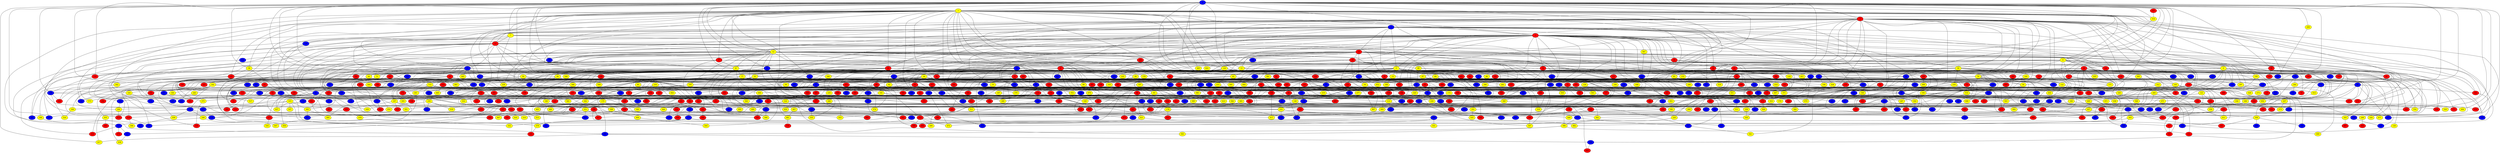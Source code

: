 graph {
0 [style = filled fillcolor = blue];
1 [style = filled fillcolor = yellow];
2 [style = filled fillcolor = red];
3 [style = filled fillcolor = red];
4 [style = filled fillcolor = blue];
5 [style = filled fillcolor = yellow];
6 [style = filled fillcolor = red];
7 [style = filled fillcolor = yellow];
8 [style = filled fillcolor = yellow];
9 [style = filled fillcolor = yellow];
10 [style = filled fillcolor = red];
11 [style = filled fillcolor = yellow];
12 [style = filled fillcolor = yellow];
13 [style = filled fillcolor = yellow];
14 [style = filled fillcolor = red];
15 [style = filled fillcolor = blue];
16 [style = filled fillcolor = red];
17 [style = filled fillcolor = red];
18 [style = filled fillcolor = red];
19 [style = filled fillcolor = blue];
20 [style = filled fillcolor = red];
21 [style = filled fillcolor = red];
22 [style = filled fillcolor = blue];
23 [style = filled fillcolor = red];
24 [style = filled fillcolor = red];
25 [style = filled fillcolor = yellow];
26 [style = filled fillcolor = yellow];
27 [style = filled fillcolor = blue];
28 [style = filled fillcolor = blue];
29 [style = filled fillcolor = red];
30 [style = filled fillcolor = yellow];
31 [style = filled fillcolor = blue];
32 [style = filled fillcolor = red];
33 [style = filled fillcolor = red];
34 [style = filled fillcolor = red];
35 [style = filled fillcolor = red];
36 [style = filled fillcolor = red];
37 [style = filled fillcolor = blue];
38 [style = filled fillcolor = yellow];
39 [style = filled fillcolor = yellow];
40 [style = filled fillcolor = red];
41 [style = filled fillcolor = yellow];
42 [style = filled fillcolor = blue];
43 [style = filled fillcolor = red];
44 [style = filled fillcolor = yellow];
45 [style = filled fillcolor = yellow];
46 [style = filled fillcolor = yellow];
47 [style = filled fillcolor = blue];
48 [style = filled fillcolor = blue];
49 [style = filled fillcolor = red];
50 [style = filled fillcolor = yellow];
51 [style = filled fillcolor = blue];
52 [style = filled fillcolor = red];
53 [style = filled fillcolor = blue];
54 [style = filled fillcolor = yellow];
55 [style = filled fillcolor = red];
56 [style = filled fillcolor = red];
57 [style = filled fillcolor = blue];
58 [style = filled fillcolor = yellow];
59 [style = filled fillcolor = yellow];
60 [style = filled fillcolor = yellow];
61 [style = filled fillcolor = red];
62 [style = filled fillcolor = red];
63 [style = filled fillcolor = yellow];
64 [style = filled fillcolor = blue];
65 [style = filled fillcolor = red];
66 [style = filled fillcolor = red];
67 [style = filled fillcolor = yellow];
68 [style = filled fillcolor = red];
69 [style = filled fillcolor = yellow];
70 [style = filled fillcolor = yellow];
71 [style = filled fillcolor = yellow];
72 [style = filled fillcolor = red];
73 [style = filled fillcolor = red];
74 [style = filled fillcolor = red];
75 [style = filled fillcolor = yellow];
76 [style = filled fillcolor = yellow];
77 [style = filled fillcolor = yellow];
78 [style = filled fillcolor = red];
79 [style = filled fillcolor = red];
80 [style = filled fillcolor = red];
81 [style = filled fillcolor = yellow];
82 [style = filled fillcolor = yellow];
83 [style = filled fillcolor = red];
84 [style = filled fillcolor = blue];
85 [style = filled fillcolor = blue];
86 [style = filled fillcolor = yellow];
87 [style = filled fillcolor = blue];
88 [style = filled fillcolor = red];
89 [style = filled fillcolor = yellow];
90 [style = filled fillcolor = blue];
91 [style = filled fillcolor = blue];
92 [style = filled fillcolor = blue];
93 [style = filled fillcolor = red];
94 [style = filled fillcolor = blue];
95 [style = filled fillcolor = blue];
96 [style = filled fillcolor = blue];
97 [style = filled fillcolor = blue];
98 [style = filled fillcolor = red];
99 [style = filled fillcolor = blue];
100 [style = filled fillcolor = red];
101 [style = filled fillcolor = red];
102 [style = filled fillcolor = blue];
103 [style = filled fillcolor = blue];
104 [style = filled fillcolor = yellow];
105 [style = filled fillcolor = blue];
106 [style = filled fillcolor = yellow];
107 [style = filled fillcolor = red];
108 [style = filled fillcolor = red];
109 [style = filled fillcolor = red];
110 [style = filled fillcolor = red];
111 [style = filled fillcolor = red];
112 [style = filled fillcolor = yellow];
113 [style = filled fillcolor = yellow];
114 [style = filled fillcolor = red];
115 [style = filled fillcolor = red];
116 [style = filled fillcolor = blue];
117 [style = filled fillcolor = blue];
118 [style = filled fillcolor = blue];
119 [style = filled fillcolor = yellow];
120 [style = filled fillcolor = yellow];
121 [style = filled fillcolor = yellow];
122 [style = filled fillcolor = yellow];
123 [style = filled fillcolor = blue];
124 [style = filled fillcolor = blue];
125 [style = filled fillcolor = red];
126 [style = filled fillcolor = blue];
127 [style = filled fillcolor = red];
128 [style = filled fillcolor = yellow];
129 [style = filled fillcolor = yellow];
130 [style = filled fillcolor = blue];
131 [style = filled fillcolor = red];
132 [style = filled fillcolor = blue];
133 [style = filled fillcolor = blue];
134 [style = filled fillcolor = blue];
135 [style = filled fillcolor = red];
136 [style = filled fillcolor = red];
137 [style = filled fillcolor = red];
138 [style = filled fillcolor = red];
139 [style = filled fillcolor = blue];
140 [style = filled fillcolor = blue];
141 [style = filled fillcolor = red];
142 [style = filled fillcolor = yellow];
143 [style = filled fillcolor = red];
144 [style = filled fillcolor = blue];
145 [style = filled fillcolor = blue];
146 [style = filled fillcolor = red];
147 [style = filled fillcolor = yellow];
148 [style = filled fillcolor = yellow];
149 [style = filled fillcolor = blue];
150 [style = filled fillcolor = yellow];
151 [style = filled fillcolor = blue];
152 [style = filled fillcolor = blue];
153 [style = filled fillcolor = yellow];
154 [style = filled fillcolor = blue];
155 [style = filled fillcolor = blue];
156 [style = filled fillcolor = red];
157 [style = filled fillcolor = blue];
158 [style = filled fillcolor = blue];
159 [style = filled fillcolor = red];
160 [style = filled fillcolor = yellow];
161 [style = filled fillcolor = red];
162 [style = filled fillcolor = red];
163 [style = filled fillcolor = yellow];
164 [style = filled fillcolor = red];
165 [style = filled fillcolor = yellow];
166 [style = filled fillcolor = blue];
167 [style = filled fillcolor = blue];
168 [style = filled fillcolor = blue];
169 [style = filled fillcolor = red];
170 [style = filled fillcolor = yellow];
171 [style = filled fillcolor = yellow];
172 [style = filled fillcolor = yellow];
173 [style = filled fillcolor = blue];
174 [style = filled fillcolor = blue];
175 [style = filled fillcolor = yellow];
176 [style = filled fillcolor = red];
177 [style = filled fillcolor = red];
178 [style = filled fillcolor = yellow];
179 [style = filled fillcolor = red];
180 [style = filled fillcolor = red];
181 [style = filled fillcolor = yellow];
182 [style = filled fillcolor = blue];
183 [style = filled fillcolor = red];
184 [style = filled fillcolor = red];
185 [style = filled fillcolor = blue];
186 [style = filled fillcolor = red];
187 [style = filled fillcolor = yellow];
188 [style = filled fillcolor = yellow];
189 [style = filled fillcolor = red];
190 [style = filled fillcolor = red];
191 [style = filled fillcolor = red];
192 [style = filled fillcolor = yellow];
193 [style = filled fillcolor = red];
194 [style = filled fillcolor = yellow];
195 [style = filled fillcolor = yellow];
196 [style = filled fillcolor = yellow];
197 [style = filled fillcolor = yellow];
198 [style = filled fillcolor = blue];
199 [style = filled fillcolor = red];
200 [style = filled fillcolor = red];
201 [style = filled fillcolor = red];
202 [style = filled fillcolor = yellow];
203 [style = filled fillcolor = red];
204 [style = filled fillcolor = red];
205 [style = filled fillcolor = blue];
206 [style = filled fillcolor = blue];
207 [style = filled fillcolor = yellow];
208 [style = filled fillcolor = red];
209 [style = filled fillcolor = yellow];
210 [style = filled fillcolor = yellow];
211 [style = filled fillcolor = red];
212 [style = filled fillcolor = red];
213 [style = filled fillcolor = blue];
214 [style = filled fillcolor = blue];
215 [style = filled fillcolor = yellow];
216 [style = filled fillcolor = yellow];
217 [style = filled fillcolor = blue];
218 [style = filled fillcolor = blue];
219 [style = filled fillcolor = red];
220 [style = filled fillcolor = yellow];
221 [style = filled fillcolor = red];
222 [style = filled fillcolor = blue];
223 [style = filled fillcolor = red];
224 [style = filled fillcolor = red];
225 [style = filled fillcolor = yellow];
226 [style = filled fillcolor = red];
227 [style = filled fillcolor = blue];
228 [style = filled fillcolor = yellow];
229 [style = filled fillcolor = blue];
230 [style = filled fillcolor = yellow];
231 [style = filled fillcolor = red];
232 [style = filled fillcolor = red];
233 [style = filled fillcolor = blue];
234 [style = filled fillcolor = yellow];
235 [style = filled fillcolor = yellow];
236 [style = filled fillcolor = blue];
237 [style = filled fillcolor = red];
238 [style = filled fillcolor = red];
239 [style = filled fillcolor = blue];
240 [style = filled fillcolor = yellow];
241 [style = filled fillcolor = red];
242 [style = filled fillcolor = blue];
243 [style = filled fillcolor = blue];
244 [style = filled fillcolor = yellow];
245 [style = filled fillcolor = red];
246 [style = filled fillcolor = blue];
247 [style = filled fillcolor = red];
248 [style = filled fillcolor = blue];
249 [style = filled fillcolor = red];
250 [style = filled fillcolor = blue];
251 [style = filled fillcolor = yellow];
252 [style = filled fillcolor = red];
253 [style = filled fillcolor = red];
254 [style = filled fillcolor = red];
255 [style = filled fillcolor = yellow];
256 [style = filled fillcolor = blue];
257 [style = filled fillcolor = red];
258 [style = filled fillcolor = red];
259 [style = filled fillcolor = yellow];
260 [style = filled fillcolor = red];
261 [style = filled fillcolor = yellow];
262 [style = filled fillcolor = red];
263 [style = filled fillcolor = blue];
264 [style = filled fillcolor = blue];
265 [style = filled fillcolor = yellow];
266 [style = filled fillcolor = yellow];
267 [style = filled fillcolor = blue];
268 [style = filled fillcolor = yellow];
269 [style = filled fillcolor = yellow];
270 [style = filled fillcolor = blue];
271 [style = filled fillcolor = red];
272 [style = filled fillcolor = red];
273 [style = filled fillcolor = yellow];
274 [style = filled fillcolor = red];
275 [style = filled fillcolor = red];
276 [style = filled fillcolor = yellow];
277 [style = filled fillcolor = yellow];
278 [style = filled fillcolor = blue];
279 [style = filled fillcolor = red];
280 [style = filled fillcolor = red];
281 [style = filled fillcolor = blue];
282 [style = filled fillcolor = blue];
283 [style = filled fillcolor = yellow];
284 [style = filled fillcolor = red];
285 [style = filled fillcolor = red];
286 [style = filled fillcolor = yellow];
287 [style = filled fillcolor = yellow];
288 [style = filled fillcolor = red];
289 [style = filled fillcolor = yellow];
290 [style = filled fillcolor = yellow];
291 [style = filled fillcolor = red];
292 [style = filled fillcolor = red];
293 [style = filled fillcolor = red];
294 [style = filled fillcolor = red];
295 [style = filled fillcolor = yellow];
296 [style = filled fillcolor = yellow];
297 [style = filled fillcolor = yellow];
298 [style = filled fillcolor = yellow];
299 [style = filled fillcolor = red];
300 [style = filled fillcolor = red];
301 [style = filled fillcolor = red];
302 [style = filled fillcolor = yellow];
303 [style = filled fillcolor = yellow];
304 [style = filled fillcolor = red];
305 [style = filled fillcolor = yellow];
306 [style = filled fillcolor = blue];
307 [style = filled fillcolor = blue];
308 [style = filled fillcolor = yellow];
309 [style = filled fillcolor = red];
310 [style = filled fillcolor = red];
311 [style = filled fillcolor = yellow];
312 [style = filled fillcolor = yellow];
313 [style = filled fillcolor = blue];
314 [style = filled fillcolor = yellow];
315 [style = filled fillcolor = yellow];
316 [style = filled fillcolor = blue];
317 [style = filled fillcolor = red];
318 [style = filled fillcolor = red];
319 [style = filled fillcolor = yellow];
320 [style = filled fillcolor = yellow];
321 [style = filled fillcolor = red];
322 [style = filled fillcolor = red];
323 [style = filled fillcolor = red];
324 [style = filled fillcolor = yellow];
325 [style = filled fillcolor = red];
326 [style = filled fillcolor = yellow];
327 [style = filled fillcolor = red];
328 [style = filled fillcolor = red];
329 [style = filled fillcolor = yellow];
330 [style = filled fillcolor = blue];
331 [style = filled fillcolor = yellow];
332 [style = filled fillcolor = blue];
333 [style = filled fillcolor = blue];
334 [style = filled fillcolor = blue];
335 [style = filled fillcolor = blue];
336 [style = filled fillcolor = yellow];
337 [style = filled fillcolor = blue];
338 [style = filled fillcolor = red];
339 [style = filled fillcolor = yellow];
340 [style = filled fillcolor = yellow];
341 [style = filled fillcolor = red];
342 [style = filled fillcolor = blue];
343 [style = filled fillcolor = red];
344 [style = filled fillcolor = blue];
345 [style = filled fillcolor = red];
346 [style = filled fillcolor = yellow];
347 [style = filled fillcolor = blue];
348 [style = filled fillcolor = yellow];
349 [style = filled fillcolor = red];
350 [style = filled fillcolor = red];
351 [style = filled fillcolor = red];
352 [style = filled fillcolor = red];
353 [style = filled fillcolor = yellow];
354 [style = filled fillcolor = red];
355 [style = filled fillcolor = yellow];
356 [style = filled fillcolor = yellow];
357 [style = filled fillcolor = red];
358 [style = filled fillcolor = yellow];
359 [style = filled fillcolor = yellow];
360 [style = filled fillcolor = red];
361 [style = filled fillcolor = red];
362 [style = filled fillcolor = blue];
363 [style = filled fillcolor = red];
364 [style = filled fillcolor = yellow];
365 [style = filled fillcolor = yellow];
366 [style = filled fillcolor = red];
367 [style = filled fillcolor = red];
368 [style = filled fillcolor = yellow];
369 [style = filled fillcolor = red];
370 [style = filled fillcolor = blue];
371 [style = filled fillcolor = yellow];
372 [style = filled fillcolor = red];
373 [style = filled fillcolor = red];
374 [style = filled fillcolor = blue];
375 [style = filled fillcolor = yellow];
376 [style = filled fillcolor = blue];
377 [style = filled fillcolor = red];
378 [style = filled fillcolor = blue];
379 [style = filled fillcolor = blue];
380 [style = filled fillcolor = yellow];
381 [style = filled fillcolor = yellow];
382 [style = filled fillcolor = yellow];
383 [style = filled fillcolor = yellow];
384 [style = filled fillcolor = yellow];
385 [style = filled fillcolor = red];
386 [style = filled fillcolor = blue];
387 [style = filled fillcolor = red];
388 [style = filled fillcolor = yellow];
389 [style = filled fillcolor = red];
390 [style = filled fillcolor = yellow];
391 [style = filled fillcolor = yellow];
392 [style = filled fillcolor = red];
393 [style = filled fillcolor = red];
394 [style = filled fillcolor = red];
395 [style = filled fillcolor = yellow];
396 [style = filled fillcolor = yellow];
397 [style = filled fillcolor = blue];
398 [style = filled fillcolor = red];
399 [style = filled fillcolor = red];
400 [style = filled fillcolor = yellow];
401 [style = filled fillcolor = red];
402 [style = filled fillcolor = yellow];
403 [style = filled fillcolor = red];
404 [style = filled fillcolor = yellow];
405 [style = filled fillcolor = yellow];
406 [style = filled fillcolor = red];
407 [style = filled fillcolor = yellow];
408 [style = filled fillcolor = red];
409 [style = filled fillcolor = yellow];
410 [style = filled fillcolor = red];
411 [style = filled fillcolor = red];
412 [style = filled fillcolor = blue];
413 [style = filled fillcolor = yellow];
414 [style = filled fillcolor = red];
415 [style = filled fillcolor = blue];
416 [style = filled fillcolor = red];
417 [style = filled fillcolor = yellow];
418 [style = filled fillcolor = blue];
419 [style = filled fillcolor = yellow];
420 [style = filled fillcolor = yellow];
421 [style = filled fillcolor = yellow];
422 [style = filled fillcolor = red];
423 [style = filled fillcolor = blue];
424 [style = filled fillcolor = blue];
425 [style = filled fillcolor = yellow];
426 [style = filled fillcolor = blue];
427 [style = filled fillcolor = yellow];
428 [style = filled fillcolor = blue];
429 [style = filled fillcolor = blue];
430 [style = filled fillcolor = blue];
431 [style = filled fillcolor = red];
432 [style = filled fillcolor = red];
433 [style = filled fillcolor = red];
434 [style = filled fillcolor = red];
435 [style = filled fillcolor = blue];
436 [style = filled fillcolor = yellow];
437 [style = filled fillcolor = blue];
438 [style = filled fillcolor = red];
439 [style = filled fillcolor = yellow];
440 [style = filled fillcolor = yellow];
441 [style = filled fillcolor = red];
442 [style = filled fillcolor = yellow];
443 [style = filled fillcolor = red];
444 [style = filled fillcolor = yellow];
445 [style = filled fillcolor = yellow];
446 [style = filled fillcolor = blue];
447 [style = filled fillcolor = blue];
448 [style = filled fillcolor = blue];
449 [style = filled fillcolor = yellow];
450 [style = filled fillcolor = blue];
451 [style = filled fillcolor = blue];
452 [style = filled fillcolor = red];
453 [style = filled fillcolor = yellow];
454 [style = filled fillcolor = yellow];
455 [style = filled fillcolor = yellow];
456 [style = filled fillcolor = red];
457 [style = filled fillcolor = red];
458 [style = filled fillcolor = yellow];
459 [style = filled fillcolor = yellow];
460 [style = filled fillcolor = red];
461 [style = filled fillcolor = yellow];
462 [style = filled fillcolor = red];
463 [style = filled fillcolor = yellow];
464 [style = filled fillcolor = blue];
465 [style = filled fillcolor = yellow];
466 [style = filled fillcolor = blue];
467 [style = filled fillcolor = blue];
468 [style = filled fillcolor = blue];
469 [style = filled fillcolor = blue];
470 [style = filled fillcolor = red];
471 [style = filled fillcolor = yellow];
472 [style = filled fillcolor = yellow];
473 [style = filled fillcolor = red];
474 [style = filled fillcolor = yellow];
475 [style = filled fillcolor = blue];
476 [style = filled fillcolor = red];
477 [style = filled fillcolor = red];
478 [style = filled fillcolor = yellow];
479 [style = filled fillcolor = red];
480 [style = filled fillcolor = blue];
481 [style = filled fillcolor = yellow];
482 [style = filled fillcolor = blue];
483 [style = filled fillcolor = red];
484 [style = filled fillcolor = blue];
485 [style = filled fillcolor = red];
486 [style = filled fillcolor = blue];
487 [style = filled fillcolor = red];
488 [style = filled fillcolor = red];
489 [style = filled fillcolor = blue];
490 [style = filled fillcolor = yellow];
491 [style = filled fillcolor = red];
492 [style = filled fillcolor = blue];
493 [style = filled fillcolor = blue];
494 [style = filled fillcolor = yellow];
495 [style = filled fillcolor = yellow];
496 [style = filled fillcolor = blue];
497 [style = filled fillcolor = yellow];
498 [style = filled fillcolor = blue];
499 [style = filled fillcolor = yellow];
500 [style = filled fillcolor = yellow];
501 [style = filled fillcolor = yellow];
502 [style = filled fillcolor = blue];
503 [style = filled fillcolor = yellow];
504 [style = filled fillcolor = blue];
505 [style = filled fillcolor = red];
506 [style = filled fillcolor = red];
507 [style = filled fillcolor = red];
508 [style = filled fillcolor = red];
509 [style = filled fillcolor = yellow];
510 [style = filled fillcolor = yellow];
511 [style = filled fillcolor = yellow];
512 [style = filled fillcolor = blue];
513 [style = filled fillcolor = red];
514 [style = filled fillcolor = yellow];
515 [style = filled fillcolor = yellow];
516 [style = filled fillcolor = blue];
517 [style = filled fillcolor = yellow];
518 [style = filled fillcolor = blue];
519 [style = filled fillcolor = yellow];
520 [style = filled fillcolor = blue];
521 [style = filled fillcolor = red];
522 [style = filled fillcolor = blue];
523 [style = filled fillcolor = blue];
524 [style = filled fillcolor = yellow];
525 [style = filled fillcolor = yellow];
526 [style = filled fillcolor = red];
527 [style = filled fillcolor = yellow];
528 [style = filled fillcolor = yellow];
529 [style = filled fillcolor = yellow];
530 [style = filled fillcolor = red];
531 [style = filled fillcolor = yellow];
532 [style = filled fillcolor = yellow];
533 [style = filled fillcolor = blue];
534 [style = filled fillcolor = red];
535 [style = filled fillcolor = yellow];
536 [style = filled fillcolor = blue];
537 [style = filled fillcolor = blue];
538 [style = filled fillcolor = blue];
539 [style = filled fillcolor = blue];
540 [style = filled fillcolor = yellow];
541 [style = filled fillcolor = yellow];
542 [style = filled fillcolor = red];
543 [style = filled fillcolor = blue];
544 [style = filled fillcolor = red];
545 [style = filled fillcolor = red];
546 [style = filled fillcolor = blue];
547 [style = filled fillcolor = yellow];
548 [style = filled fillcolor = yellow];
549 [style = filled fillcolor = blue];
550 [style = filled fillcolor = yellow];
551 [style = filled fillcolor = red];
552 [style = filled fillcolor = yellow];
553 [style = filled fillcolor = yellow];
554 [style = filled fillcolor = yellow];
555 [style = filled fillcolor = yellow];
556 [style = filled fillcolor = blue];
557 [style = filled fillcolor = red];
558 [style = filled fillcolor = red];
559 [style = filled fillcolor = red];
560 [style = filled fillcolor = yellow];
561 [style = filled fillcolor = blue];
562 [style = filled fillcolor = yellow];
563 [style = filled fillcolor = red];
564 [style = filled fillcolor = red];
565 [style = filled fillcolor = yellow];
566 [style = filled fillcolor = blue];
567 [style = filled fillcolor = red];
568 [style = filled fillcolor = red];
569 [style = filled fillcolor = yellow];
570 [style = filled fillcolor = blue];
571 [style = filled fillcolor = red];
572 [style = filled fillcolor = blue];
573 [style = filled fillcolor = yellow];
574 [style = filled fillcolor = yellow];
575 [style = filled fillcolor = blue];
576 [style = filled fillcolor = red];
577 [style = filled fillcolor = blue];
578 [style = filled fillcolor = yellow];
579 [style = filled fillcolor = yellow];
580 [style = filled fillcolor = blue];
581 [style = filled fillcolor = yellow];
582 [style = filled fillcolor = yellow];
583 [style = filled fillcolor = yellow];
584 [style = filled fillcolor = red];
585 [style = filled fillcolor = yellow];
586 [style = filled fillcolor = blue];
587 [style = filled fillcolor = red];
588 [style = filled fillcolor = blue];
589 [style = filled fillcolor = blue];
590 [style = filled fillcolor = blue];
591 [style = filled fillcolor = blue];
592 [style = filled fillcolor = red];
593 [style = filled fillcolor = yellow];
594 [style = filled fillcolor = red];
595 [style = filled fillcolor = blue];
596 [style = filled fillcolor = red];
597 [style = filled fillcolor = blue];
598 [style = filled fillcolor = yellow];
599 [style = filled fillcolor = red];
600 [style = filled fillcolor = red];
601 [style = filled fillcolor = yellow];
602 [style = filled fillcolor = red];
603 [style = filled fillcolor = red];
604 [style = filled fillcolor = blue];
605 [style = filled fillcolor = red];
606 [style = filled fillcolor = blue];
607 [style = filled fillcolor = blue];
608 [style = filled fillcolor = red];
609 [style = filled fillcolor = yellow];
610 [style = filled fillcolor = blue];
611 [style = filled fillcolor = yellow];
612 [style = filled fillcolor = yellow];
613 [style = filled fillcolor = blue];
614 [style = filled fillcolor = yellow];
615 [style = filled fillcolor = red];
616 [style = filled fillcolor = yellow];
617 [style = filled fillcolor = yellow];
618 [style = filled fillcolor = blue];
619 [style = filled fillcolor = red];
620 [style = filled fillcolor = blue];
621 [style = filled fillcolor = blue];
622 [style = filled fillcolor = yellow];
623 [style = filled fillcolor = blue];
624 [style = filled fillcolor = red];
625 [style = filled fillcolor = blue];
626 [style = filled fillcolor = blue];
627 [style = filled fillcolor = yellow];
628 [style = filled fillcolor = red];
629 [style = filled fillcolor = blue];
630 [style = filled fillcolor = yellow];
631 [style = filled fillcolor = yellow];
632 [style = filled fillcolor = red];
633 [style = filled fillcolor = blue];
634 [style = filled fillcolor = red];
635 [style = filled fillcolor = yellow];
636 [style = filled fillcolor = red];
637 [style = filled fillcolor = red];
638 [style = filled fillcolor = yellow];
639 [style = filled fillcolor = blue];
640 [style = filled fillcolor = yellow];
641 [style = filled fillcolor = red];
642 [style = filled fillcolor = blue];
643 [style = filled fillcolor = yellow];
644 [style = filled fillcolor = yellow];
645 [style = filled fillcolor = blue];
646 [style = filled fillcolor = red];
647 [style = filled fillcolor = yellow];
648 [style = filled fillcolor = blue];
649 [style = filled fillcolor = red];
650 [style = filled fillcolor = yellow];
651 [style = filled fillcolor = yellow];
652 [style = filled fillcolor = yellow];
653 [style = filled fillcolor = red];
654 [style = filled fillcolor = yellow];
655 [style = filled fillcolor = blue];
656 [style = filled fillcolor = blue];
657 [style = filled fillcolor = yellow];
658 [style = filled fillcolor = yellow];
659 [style = filled fillcolor = red];
660 [style = filled fillcolor = yellow];
661 [style = filled fillcolor = blue];
662 [style = filled fillcolor = blue];
663 [style = filled fillcolor = red];
664 [style = filled fillcolor = yellow];
665 [style = filled fillcolor = blue];
666 [style = filled fillcolor = red];
667 [style = filled fillcolor = yellow];
668 [style = filled fillcolor = red];
669 [style = filled fillcolor = red];
670 [style = filled fillcolor = yellow];
671 [style = filled fillcolor = yellow];
672 [style = filled fillcolor = red];
673 [style = filled fillcolor = red];
674 [style = filled fillcolor = red];
675 [style = filled fillcolor = red];
676 [style = filled fillcolor = yellow];
677 [style = filled fillcolor = yellow];
678 [style = filled fillcolor = blue];
679 [style = filled fillcolor = blue];
680 [style = filled fillcolor = yellow];
681 [style = filled fillcolor = yellow];
682 [style = filled fillcolor = yellow];
683 [style = filled fillcolor = blue];
684 [style = filled fillcolor = red];
685 [style = filled fillcolor = red];
686 [style = filled fillcolor = blue];
687 [style = filled fillcolor = yellow];
688 [style = filled fillcolor = red];
689 [style = filled fillcolor = red];
690 [style = filled fillcolor = red];
691 [style = filled fillcolor = blue];
692 [style = filled fillcolor = yellow];
693 [style = filled fillcolor = red];
694 [style = filled fillcolor = red];
695 [style = filled fillcolor = red];
696 [style = filled fillcolor = blue];
697 [style = filled fillcolor = red];
698 [style = filled fillcolor = yellow];
699 [style = filled fillcolor = blue];
0 -- 8;
0 -- 12;
0 -- 15;
0 -- 16;
0 -- 21;
0 -- 22;
0 -- 29;
0 -- 31;
0 -- 32;
0 -- 37;
0 -- 38;
0 -- 41;
0 -- 53;
0 -- 54;
0 -- 65;
0 -- 87;
0 -- 98;
0 -- 109;
0 -- 120;
0 -- 123;
0 -- 157;
0 -- 158;
0 -- 159;
0 -- 180;
0 -- 209;
0 -- 233;
0 -- 239;
0 -- 281;
0 -- 314;
0 -- 332;
0 -- 333;
0 -- 494;
0 -- 529;
0 -- 7;
0 -- 3;
0 -- 2;
0 -- 1;
0 -- 560;
0 -- 578;
0 -- 617;
0 -- 636;
0 -- 671;
1 -- 2;
1 -- 3;
1 -- 4;
1 -- 6;
1 -- 8;
1 -- 10;
1 -- 12;
1 -- 17;
1 -- 20;
1 -- 27;
1 -- 36;
1 -- 38;
1 -- 40;
1 -- 48;
1 -- 52;
1 -- 70;
1 -- 78;
1 -- 80;
1 -- 86;
1 -- 94;
1 -- 109;
1 -- 126;
1 -- 134;
1 -- 143;
1 -- 150;
1 -- 164;
1 -- 204;
1 -- 242;
1 -- 260;
1 -- 265;
1 -- 281;
1 -- 314;
1 -- 318;
1 -- 319;
1 -- 356;
1 -- 388;
1 -- 445;
1 -- 526;
1 -- 556;
1 -- 575;
1 -- 581;
1 -- 605;
1 -- 622;
1 -- 655;
1 -- 661;
2 -- 9;
2 -- 10;
2 -- 11;
2 -- 18;
2 -- 21;
2 -- 24;
2 -- 34;
2 -- 46;
2 -- 58;
2 -- 84;
2 -- 95;
2 -- 97;
2 -- 134;
2 -- 137;
2 -- 145;
2 -- 154;
2 -- 162;
2 -- 163;
2 -- 195;
2 -- 198;
2 -- 215;
2 -- 252;
2 -- 254;
2 -- 261;
2 -- 278;
2 -- 289;
2 -- 290;
2 -- 291;
2 -- 321;
2 -- 328;
2 -- 329;
2 -- 424;
2 -- 457;
2 -- 461;
2 -- 571;
2 -- 574;
2 -- 595;
2 -- 632;
2 -- 633;
2 -- 685;
3 -- 4;
3 -- 5;
3 -- 6;
3 -- 11;
3 -- 16;
3 -- 20;
3 -- 21;
3 -- 25;
3 -- 59;
3 -- 70;
3 -- 76;
3 -- 81;
3 -- 85;
3 -- 111;
3 -- 113;
3 -- 150;
3 -- 162;
3 -- 171;
3 -- 226;
3 -- 228;
3 -- 238;
3 -- 269;
3 -- 270;
3 -- 273;
3 -- 313;
3 -- 320;
3 -- 387;
3 -- 392;
3 -- 410;
3 -- 420;
3 -- 430;
3 -- 492;
3 -- 551;
3 -- 554;
3 -- 557;
3 -- 665;
3 -- 672;
3 -- 677;
4 -- 5;
4 -- 6;
4 -- 7;
4 -- 13;
4 -- 14;
4 -- 15;
4 -- 16;
4 -- 17;
4 -- 49;
4 -- 53;
4 -- 59;
4 -- 75;
4 -- 110;
4 -- 126;
4 -- 144;
4 -- 227;
4 -- 265;
4 -- 286;
4 -- 306;
4 -- 328;
4 -- 436;
4 -- 547;
4 -- 678;
5 -- 13;
5 -- 30;
5 -- 35;
5 -- 43;
5 -- 44;
5 -- 46;
5 -- 51;
5 -- 63;
5 -- 64;
5 -- 67;
5 -- 76;
5 -- 78;
5 -- 89;
5 -- 102;
5 -- 118;
5 -- 136;
5 -- 150;
5 -- 151;
5 -- 167;
5 -- 184;
5 -- 185;
5 -- 201;
5 -- 335;
5 -- 610;
5 -- 664;
6 -- 28;
6 -- 30;
6 -- 31;
6 -- 39;
6 -- 42;
6 -- 47;
6 -- 49;
6 -- 99;
6 -- 109;
6 -- 165;
6 -- 169;
6 -- 170;
6 -- 203;
6 -- 205;
6 -- 210;
6 -- 229;
6 -- 233;
6 -- 238;
6 -- 291;
6 -- 376;
6 -- 410;
6 -- 415;
6 -- 491;
6 -- 495;
6 -- 582;
6 -- 584;
6 -- 597;
6 -- 619;
6 -- 659;
7 -- 10;
7 -- 33;
7 -- 79;
7 -- 81;
7 -- 92;
7 -- 228;
7 -- 393;
8 -- 9;
8 -- 11;
8 -- 28;
8 -- 32;
8 -- 67;
8 -- 70;
8 -- 82;
8 -- 119;
8 -- 141;
8 -- 145;
8 -- 152;
8 -- 296;
8 -- 384;
8 -- 423;
8 -- 467;
8 -- 520;
8 -- 608;
9 -- 28;
9 -- 37;
9 -- 81;
9 -- 96;
9 -- 116;
9 -- 125;
9 -- 135;
9 -- 218;
9 -- 243;
9 -- 249;
9 -- 293;
9 -- 433;
9 -- 458;
9 -- 468;
9 -- 608;
9 -- 611;
9 -- 655;
10 -- 12;
10 -- 15;
10 -- 20;
10 -- 24;
10 -- 26;
10 -- 35;
10 -- 44;
10 -- 49;
10 -- 95;
10 -- 103;
10 -- 114;
10 -- 148;
10 -- 159;
10 -- 163;
10 -- 192;
10 -- 245;
10 -- 334;
10 -- 482;
10 -- 511;
11 -- 83;
11 -- 149;
11 -- 200;
11 -- 280;
11 -- 401;
12 -- 18;
12 -- 19;
12 -- 22;
12 -- 41;
12 -- 53;
12 -- 63;
12 -- 71;
12 -- 120;
12 -- 140;
12 -- 147;
12 -- 151;
12 -- 191;
12 -- 223;
12 -- 232;
12 -- 260;
12 -- 304;
12 -- 340;
12 -- 344;
12 -- 350;
12 -- 387;
12 -- 398;
12 -- 429;
12 -- 504;
12 -- 559;
12 -- 595;
12 -- 607;
13 -- 37;
13 -- 134;
13 -- 188;
14 -- 18;
14 -- 24;
14 -- 26;
14 -- 40;
14 -- 51;
14 -- 64;
14 -- 104;
14 -- 108;
14 -- 144;
14 -- 153;
14 -- 214;
14 -- 219;
14 -- 241;
14 -- 283;
14 -- 287;
14 -- 290;
14 -- 297;
14 -- 318;
14 -- 378;
14 -- 424;
14 -- 501;
14 -- 566;
14 -- 657;
14 -- 686;
15 -- 27;
15 -- 31;
15 -- 57;
15 -- 143;
15 -- 154;
15 -- 236;
15 -- 257;
15 -- 307;
15 -- 330;
15 -- 416;
15 -- 465;
15 -- 579;
15 -- 689;
16 -- 33;
16 -- 39;
16 -- 72;
16 -- 93;
16 -- 130;
16 -- 182;
16 -- 186;
16 -- 207;
16 -- 249;
16 -- 519;
16 -- 639;
17 -- 41;
17 -- 86;
17 -- 119;
17 -- 131;
17 -- 168;
17 -- 245;
17 -- 399;
17 -- 437;
17 -- 493;
17 -- 610;
18 -- 19;
18 -- 27;
18 -- 45;
18 -- 54;
18 -- 55;
18 -- 69;
18 -- 116;
18 -- 226;
18 -- 236;
18 -- 263;
18 -- 268;
18 -- 319;
18 -- 361;
18 -- 396;
18 -- 422;
18 -- 445;
18 -- 687;
19 -- 23;
19 -- 25;
19 -- 26;
19 -- 30;
19 -- 39;
19 -- 95;
19 -- 130;
19 -- 172;
19 -- 180;
19 -- 185;
19 -- 190;
19 -- 217;
19 -- 225;
19 -- 279;
19 -- 305;
19 -- 339;
19 -- 341;
19 -- 372;
19 -- 374;
19 -- 394;
19 -- 395;
19 -- 408;
19 -- 423;
19 -- 446;
20 -- 42;
20 -- 44;
20 -- 47;
20 -- 72;
20 -- 83;
20 -- 87;
20 -- 194;
20 -- 197;
20 -- 296;
20 -- 401;
20 -- 412;
20 -- 505;
20 -- 540;
20 -- 690;
21 -- 67;
21 -- 85;
21 -- 89;
21 -- 131;
21 -- 151;
21 -- 220;
21 -- 349;
21 -- 523;
21 -- 591;
21 -- 629;
21 -- 657;
22 -- 25;
22 -- 33;
22 -- 36;
22 -- 46;
22 -- 50;
22 -- 55;
22 -- 68;
22 -- 100;
22 -- 159;
22 -- 263;
22 -- 286;
22 -- 294;
22 -- 364;
22 -- 424;
22 -- 482;
22 -- 517;
23 -- 48;
23 -- 148;
23 -- 167;
23 -- 197;
23 -- 284;
23 -- 299;
23 -- 366;
23 -- 518;
24 -- 62;
24 -- 84;
24 -- 225;
24 -- 328;
24 -- 622;
24 -- 688;
25 -- 60;
25 -- 124;
25 -- 127;
25 -- 177;
25 -- 192;
25 -- 211;
25 -- 228;
25 -- 264;
25 -- 327;
25 -- 583;
26 -- 74;
26 -- 91;
26 -- 112;
26 -- 179;
26 -- 251;
27 -- 129;
27 -- 181;
27 -- 327;
27 -- 389;
27 -- 555;
27 -- 673;
28 -- 66;
28 -- 165;
28 -- 279;
28 -- 399;
28 -- 411;
28 -- 624;
28 -- 678;
28 -- 680;
29 -- 32;
29 -- 71;
29 -- 77;
29 -- 79;
29 -- 84;
29 -- 97;
29 -- 106;
29 -- 250;
29 -- 268;
29 -- 326;
29 -- 329;
29 -- 351;
29 -- 364;
29 -- 425;
29 -- 430;
29 -- 503;
29 -- 508;
29 -- 531;
30 -- 42;
30 -- 55;
30 -- 56;
30 -- 61;
30 -- 73;
30 -- 86;
30 -- 167;
30 -- 176;
30 -- 194;
30 -- 195;
30 -- 196;
30 -- 224;
30 -- 240;
30 -- 317;
30 -- 388;
30 -- 435;
30 -- 453;
30 -- 460;
30 -- 505;
30 -- 509;
30 -- 555;
30 -- 599;
31 -- 288;
32 -- 127;
32 -- 147;
32 -- 171;
32 -- 222;
32 -- 262;
32 -- 377;
32 -- 641;
33 -- 130;
33 -- 158;
33 -- 199;
33 -- 231;
33 -- 367;
33 -- 404;
33 -- 469;
33 -- 594;
33 -- 603;
33 -- 654;
34 -- 47;
34 -- 66;
34 -- 110;
34 -- 115;
34 -- 119;
34 -- 128;
34 -- 165;
34 -- 257;
34 -- 288;
34 -- 338;
34 -- 356;
34 -- 488;
34 -- 530;
34 -- 584;
34 -- 681;
36 -- 234;
36 -- 412;
37 -- 102;
37 -- 213;
37 -- 214;
37 -- 293;
37 -- 294;
37 -- 458;
37 -- 542;
37 -- 611;
38 -- 105;
38 -- 143;
38 -- 306;
39 -- 58;
39 -- 76;
39 -- 103;
39 -- 208;
39 -- 270;
39 -- 280;
39 -- 307;
39 -- 587;
40 -- 216;
40 -- 283;
40 -- 289;
40 -- 308;
40 -- 367;
40 -- 418;
40 -- 481;
40 -- 534;
40 -- 664;
41 -- 50;
41 -- 51;
41 -- 73;
41 -- 77;
41 -- 136;
41 -- 324;
41 -- 669;
42 -- 52;
42 -- 102;
42 -- 132;
42 -- 166;
42 -- 210;
42 -- 280;
42 -- 400;
42 -- 434;
42 -- 669;
43 -- 96;
43 -- 122;
43 -- 161;
43 -- 164;
43 -- 288;
43 -- 297;
43 -- 519;
43 -- 679;
44 -- 337;
44 -- 439;
44 -- 681;
45 -- 56;
45 -- 146;
45 -- 194;
45 -- 231;
45 -- 387;
45 -- 594;
45 -- 596;
47 -- 57;
47 -- 85;
47 -- 90;
47 -- 112;
47 -- 157;
47 -- 199;
47 -- 215;
47 -- 443;
47 -- 563;
47 -- 585;
48 -- 63;
48 -- 101;
48 -- 111;
48 -- 154;
48 -- 173;
48 -- 343;
48 -- 383;
48 -- 518;
48 -- 544;
49 -- 155;
50 -- 65;
50 -- 103;
50 -- 190;
50 -- 219;
50 -- 291;
50 -- 348;
50 -- 456;
51 -- 54;
51 -- 82;
51 -- 113;
51 -- 115;
51 -- 436;
51 -- 612;
51 -- 632;
52 -- 73;
52 -- 174;
52 -- 221;
52 -- 416;
52 -- 618;
52 -- 642;
53 -- 187;
53 -- 259;
54 -- 68;
54 -- 80;
54 -- 558;
55 -- 90;
55 -- 276;
55 -- 320;
55 -- 324;
55 -- 362;
55 -- 497;
55 -- 562;
55 -- 594;
56 -- 108;
56 -- 110;
57 -- 613;
58 -- 552;
58 -- 627;
59 -- 79;
59 -- 133;
59 -- 142;
59 -- 186;
59 -- 216;
59 -- 299;
59 -- 300;
59 -- 392;
59 -- 480;
59 -- 502;
59 -- 554;
59 -- 633;
59 -- 656;
60 -- 203;
61 -- 80;
61 -- 127;
61 -- 133;
61 -- 212;
61 -- 367;
61 -- 473;
61 -- 591;
61 -- 599;
62 -- 78;
62 -- 309;
62 -- 446;
62 -- 557;
63 -- 123;
63 -- 140;
63 -- 304;
63 -- 333;
63 -- 503;
63 -- 542;
64 -- 100;
64 -- 114;
64 -- 258;
64 -- 266;
64 -- 337;
64 -- 398;
64 -- 539;
65 -- 139;
66 -- 185;
66 -- 344;
66 -- 383;
67 -- 74;
67 -- 75;
67 -- 174;
67 -- 282;
67 -- 284;
67 -- 325;
67 -- 327;
67 -- 347;
67 -- 397;
67 -- 408;
67 -- 614;
67 -- 616;
68 -- 161;
68 -- 193;
68 -- 426;
69 -- 91;
69 -- 180;
69 -- 444;
69 -- 693;
70 -- 94;
70 -- 117;
70 -- 122;
70 -- 129;
70 -- 141;
70 -- 156;
70 -- 214;
70 -- 435;
70 -- 475;
70 -- 539;
70 -- 660;
70 -- 666;
71 -- 415;
71 -- 477;
72 -- 173;
72 -- 507;
72 -- 516;
72 -- 520;
72 -- 568;
72 -- 578;
72 -- 595;
72 -- 615;
74 -- 513;
75 -- 107;
75 -- 371;
76 -- 104;
76 -- 503;
76 -- 580;
77 -- 248;
77 -- 338;
77 -- 419;
77 -- 454;
77 -- 466;
78 -- 405;
79 -- 116;
79 -- 122;
79 -- 434;
80 -- 118;
80 -- 160;
80 -- 296;
80 -- 347;
80 -- 517;
80 -- 658;
80 -- 691;
81 -- 106;
81 -- 163;
81 -- 227;
81 -- 290;
81 -- 453;
81 -- 580;
81 -- 684;
82 -- 157;
82 -- 206;
82 -- 362;
83 -- 234;
83 -- 247;
83 -- 697;
84 -- 91;
84 -- 106;
84 -- 107;
84 -- 306;
84 -- 355;
84 -- 683;
84 -- 698;
85 -- 92;
85 -- 377;
85 -- 471;
85 -- 537;
85 -- 543;
85 -- 570;
85 -- 641;
86 -- 88;
86 -- 334;
86 -- 352;
86 -- 420;
87 -- 105;
87 -- 117;
87 -- 683;
88 -- 92;
88 -- 101;
88 -- 105;
88 -- 148;
88 -- 152;
88 -- 212;
88 -- 282;
88 -- 324;
88 -- 421;
88 -- 479;
88 -- 516;
88 -- 560;
89 -- 99;
89 -- 138;
89 -- 146;
89 -- 182;
89 -- 342;
89 -- 363;
89 -- 396;
89 -- 448;
89 -- 513;
90 -- 354;
91 -- 93;
91 -- 94;
91 -- 155;
91 -- 221;
91 -- 331;
91 -- 351;
91 -- 431;
91 -- 486;
91 -- 568;
91 -- 581;
91 -- 606;
92 -- 169;
92 -- 554;
93 -- 565;
94 -- 133;
94 -- 230;
94 -- 403;
94 -- 619;
95 -- 198;
95 -- 213;
95 -- 267;
95 -- 285;
95 -- 301;
95 -- 354;
95 -- 477;
95 -- 523;
95 -- 543;
95 -- 578;
95 -- 627;
95 -- 638;
96 -- 162;
96 -- 265;
96 -- 303;
96 -- 377;
96 -- 575;
96 -- 652;
97 -- 241;
97 -- 271;
98 -- 436;
98 -- 474;
98 -- 508;
99 -- 124;
99 -- 637;
100 -- 287;
100 -- 418;
100 -- 431;
100 -- 553;
100 -- 658;
101 -- 107;
101 -- 176;
101 -- 251;
101 -- 538;
101 -- 667;
102 -- 113;
102 -- 124;
102 -- 160;
102 -- 244;
103 -- 114;
103 -- 146;
103 -- 177;
103 -- 292;
103 -- 530;
104 -- 330;
104 -- 351;
104 -- 652;
105 -- 600;
107 -- 605;
107 -- 667;
108 -- 365;
108 -- 417;
109 -- 132;
109 -- 500;
109 -- 509;
109 -- 556;
109 -- 624;
110 -- 251;
110 -- 596;
110 -- 672;
111 -- 202;
111 -- 361;
112 -- 181;
112 -- 239;
112 -- 261;
112 -- 272;
112 -- 350;
112 -- 452;
112 -- 563;
113 -- 145;
113 -- 222;
113 -- 262;
113 -- 345;
113 -- 357;
114 -- 175;
114 -- 200;
114 -- 275;
114 -- 496;
114 -- 556;
114 -- 573;
114 -- 648;
116 -- 121;
116 -- 125;
116 -- 623;
117 -- 184;
117 -- 245;
117 -- 276;
117 -- 347;
117 -- 403;
117 -- 570;
117 -- 607;
118 -- 155;
118 -- 217;
118 -- 311;
118 -- 319;
119 -- 497;
120 -- 136;
120 -- 170;
120 -- 202;
120 -- 256;
120 -- 300;
120 -- 401;
120 -- 443;
120 -- 600;
120 -- 606;
121 -- 183;
121 -- 191;
121 -- 521;
122 -- 287;
122 -- 513;
123 -- 168;
123 -- 279;
123 -- 358;
123 -- 529;
123 -- 628;
124 -- 341;
124 -- 343;
124 -- 356;
125 -- 336;
126 -- 213;
126 -- 564;
127 -- 259;
127 -- 499;
128 -- 432;
129 -- 366;
129 -- 467;
129 -- 601;
130 -- 179;
130 -- 446;
130 -- 455;
131 -- 208;
131 -- 227;
132 -- 138;
132 -- 196;
132 -- 253;
132 -- 550;
133 -- 135;
133 -- 258;
133 -- 369;
134 -- 183;
134 -- 269;
134 -- 337;
134 -- 385;
134 -- 390;
136 -- 184;
136 -- 247;
137 -- 172;
137 -- 442;
137 -- 650;
137 -- 694;
138 -- 654;
139 -- 292;
139 -- 301;
139 -- 489;
139 -- 635;
140 -- 244;
141 -- 277;
142 -- 435;
142 -- 497;
142 -- 620;
143 -- 224;
143 -- 244;
143 -- 302;
143 -- 447;
143 -- 565;
144 -- 261;
144 -- 276;
144 -- 428;
144 -- 552;
144 -- 676;
145 -- 555;
146 -- 191;
146 -- 322;
146 -- 486;
147 -- 331;
147 -- 365;
147 -- 440;
147 -- 581;
148 -- 218;
148 -- 593;
149 -- 332;
149 -- 384;
149 -- 427;
150 -- 217;
150 -- 233;
150 -- 426;
152 -- 178;
152 -- 284;
152 -- 386;
152 -- 433;
153 -- 485;
153 -- 534;
154 -- 255;
154 -- 379;
154 -- 547;
155 -- 358;
156 -- 398;
157 -- 197;
157 -- 308;
157 -- 323;
158 -- 175;
158 -- 206;
159 -- 239;
160 -- 310;
160 -- 494;
160 -- 641;
161 -- 254;
161 -- 269;
161 -- 451;
162 -- 378;
163 -- 187;
163 -- 309;
163 -- 360;
163 -- 500;
164 -- 342;
164 -- 438;
165 -- 207;
165 -- 350;
165 -- 448;
165 -- 485;
166 -- 203;
166 -- 256;
166 -- 333;
167 -- 178;
167 -- 252;
167 -- 601;
167 -- 686;
168 -- 169;
168 -- 499;
171 -- 444;
171 -- 449;
172 -- 380;
172 -- 405;
172 -- 582;
173 -- 189;
173 -- 204;
173 -- 671;
174 -- 198;
174 -- 255;
175 -- 190;
175 -- 323;
175 -- 437;
175 -- 441;
176 -- 379;
177 -- 533;
178 -- 473;
178 -- 637;
179 -- 410;
180 -- 699;
181 -- 189;
181 -- 357;
181 -- 405;
181 -- 580;
181 -- 615;
181 -- 689;
183 -- 359;
184 -- 207;
184 -- 271;
184 -- 395;
184 -- 403;
185 -- 325;
185 -- 353;
186 -- 359;
186 -- 538;
187 -- 189;
187 -- 263;
189 -- 255;
190 -- 252;
190 -- 357;
190 -- 455;
190 -- 531;
192 -- 200;
192 -- 211;
192 -- 240;
192 -- 340;
192 -- 411;
192 -- 549;
192 -- 648;
193 -- 249;
193 -- 321;
193 -- 331;
194 -- 277;
194 -- 472;
194 -- 545;
194 -- 675;
195 -- 257;
195 -- 274;
195 -- 298;
195 -- 407;
195 -- 593;
195 -- 697;
197 -- 285;
197 -- 470;
197 -- 536;
197 -- 647;
198 -- 298;
198 -- 438;
198 -- 459;
198 -- 482;
199 -- 368;
201 -- 699;
202 -- 543;
202 -- 661;
203 -- 246;
203 -- 316;
203 -- 459;
203 -- 650;
206 -- 218;
206 -- 309;
207 -- 358;
207 -- 474;
209 -- 468;
210 -- 289;
210 -- 625;
211 -- 221;
211 -- 315;
211 -- 637;
211 -- 656;
212 -- 232;
212 -- 462;
213 -- 567;
214 -- 423;
215 -- 232;
215 -- 326;
215 -- 693;
216 -- 219;
216 -- 273;
216 -- 371;
216 -- 514;
216 -- 661;
216 -- 675;
217 -- 550;
218 -- 268;
218 -- 303;
218 -- 450;
218 -- 677;
219 -- 230;
219 -- 248;
219 -- 266;
219 -- 372;
219 -- 375;
219 -- 536;
219 -- 642;
219 -- 696;
220 -- 390;
221 -- 308;
221 -- 501;
222 -- 417;
223 -- 375;
223 -- 492;
223 -- 561;
223 -- 681;
224 -- 693;
226 -- 359;
226 -- 381;
226 -- 505;
226 -- 528;
226 -- 569;
226 -- 628;
229 -- 267;
229 -- 271;
230 -- 533;
231 -- 242;
231 -- 299;
231 -- 588;
233 -- 316;
233 -- 360;
233 -- 528;
234 -- 304;
234 -- 370;
234 -- 604;
234 -- 607;
234 -- 643;
235 -- 325;
235 -- 382;
236 -- 532;
237 -- 314;
238 -- 264;
238 -- 312;
238 -- 355;
239 -- 431;
239 -- 524;
239 -- 690;
240 -- 447;
242 -- 413;
242 -- 668;
242 -- 679;
243 -- 653;
244 -- 673;
245 -- 510;
246 -- 278;
246 -- 376;
246 -- 385;
248 -- 363;
248 -- 490;
248 -- 564;
250 -- 462;
250 -- 579;
250 -- 692;
251 -- 453;
251 -- 477;
251 -- 604;
251 -- 617;
251 -- 684;
252 -- 282;
252 -- 472;
252 -- 490;
252 -- 599;
253 -- 278;
253 -- 551;
255 -- 281;
255 -- 355;
255 -- 639;
255 -- 662;
256 -- 522;
257 -- 322;
258 -- 366;
258 -- 489;
258 -- 510;
258 -- 635;
259 -- 370;
259 -- 419;
259 -- 439;
259 -- 479;
260 -- 397;
260 -- 687;
261 -- 478;
262 -- 378;
263 -- 381;
263 -- 402;
263 -- 452;
263 -- 492;
265 -- 373;
265 -- 413;
265 -- 538;
265 -- 549;
268 -- 663;
270 -- 275;
270 -- 586;
271 -- 364;
271 -- 608;
271 -- 644;
272 -- 305;
272 -- 610;
274 -- 310;
274 -- 373;
274 -- 659;
275 -- 407;
275 -- 574;
277 -- 460;
278 -- 457;
278 -- 532;
278 -- 559;
282 -- 609;
283 -- 685;
284 -- 665;
285 -- 318;
285 -- 478;
286 -- 574;
286 -- 623;
287 -- 551;
288 -- 484;
288 -- 590;
288 -- 631;
293 -- 339;
293 -- 618;
295 -- 312;
296 -- 592;
296 -- 636;
297 -- 429;
297 -- 609;
297 -- 651;
298 -- 313;
298 -- 647;
300 -- 680;
301 -- 649;
302 -- 690;
303 -- 489;
303 -- 549;
304 -- 376;
304 -- 520;
304 -- 640;
306 -- 456;
306 -- 506;
306 -- 541;
307 -- 346;
308 -- 409;
310 -- 649;
311 -- 329;
311 -- 662;
312 -- 475;
313 -- 416;
313 -- 537;
313 -- 674;
314 -- 346;
315 -- 383;
315 -- 393;
315 -- 466;
315 -- 527;
315 -- 530;
315 -- 627;
315 -- 660;
318 -- 598;
318 -- 696;
320 -- 374;
321 -- 557;
321 -- 611;
322 -- 452;
323 -- 406;
323 -- 521;
324 -- 348;
324 -- 400;
324 -- 473;
324 -- 602;
325 -- 511;
326 -- 569;
327 -- 696;
328 -- 352;
330 -- 427;
331 -- 525;
332 -- 336;
332 -- 614;
333 -- 441;
334 -- 626;
335 -- 548;
335 -- 669;
336 -- 386;
336 -- 442;
336 -- 571;
337 -- 393;
338 -- 588;
338 -- 590;
341 -- 421;
341 -- 464;
342 -- 380;
343 -- 399;
343 -- 441;
343 -- 449;
343 -- 691;
345 -- 426;
345 -- 496;
346 -- 577;
348 -- 524;
350 -- 459;
352 -- 458;
354 -- 363;
355 -- 487;
356 -- 550;
358 -- 484;
358 -- 491;
358 -- 498;
360 -- 474;
362 -- 472;
365 -- 411;
365 -- 493;
365 -- 692;
367 -- 653;
367 -- 670;
368 -- 512;
374 -- 437;
375 -- 559;
379 -- 390;
379 -- 533;
380 -- 456;
380 -- 522;
382 -- 463;
383 -- 493;
383 -- 495;
384 -- 572;
390 -- 432;
390 -- 466;
390 -- 583;
391 -- 585;
392 -- 625;
394 -- 480;
394 -- 683;
395 -- 417;
395 -- 443;
396 -- 420;
396 -- 422;
399 -- 547;
401 -- 519;
401 -- 606;
403 -- 687;
405 -- 432;
407 -- 481;
409 -- 454;
410 -- 476;
412 -- 628;
414 -- 440;
415 -- 526;
420 -- 486;
421 -- 642;
421 -- 682;
426 -- 620;
427 -- 506;
427 -- 562;
429 -- 471;
433 -- 521;
434 -- 593;
437 -- 618;
441 -- 695;
442 -- 536;
448 -- 682;
450 -- 579;
452 -- 646;
455 -- 483;
456 -- 485;
456 -- 597;
457 -- 545;
459 -- 512;
461 -- 633;
462 -- 523;
466 -- 586;
466 -- 617;
467 -- 560;
467 -- 624;
469 -- 645;
471 -- 546;
476 -- 515;
477 -- 535;
480 -- 630;
481 -- 576;
488 -- 591;
496 -- 531;
496 -- 655;
500 -- 650;
503 -- 675;
504 -- 573;
506 -- 545;
513 -- 569;
514 -- 589;
514 -- 592;
522 -- 562;
522 -- 695;
526 -- 667;
533 -- 541;
537 -- 638;
539 -- 653;
539 -- 698;
546 -- 575;
546 -- 688;
551 -- 570;
552 -- 639;
553 -- 564;
579 -- 605;
584 -- 673;
586 -- 602;
592 -- 665;
593 -- 604;
601 -- 651;
614 -- 634;
618 -- 658;
621 -- 648;
657 -- 670;
}
